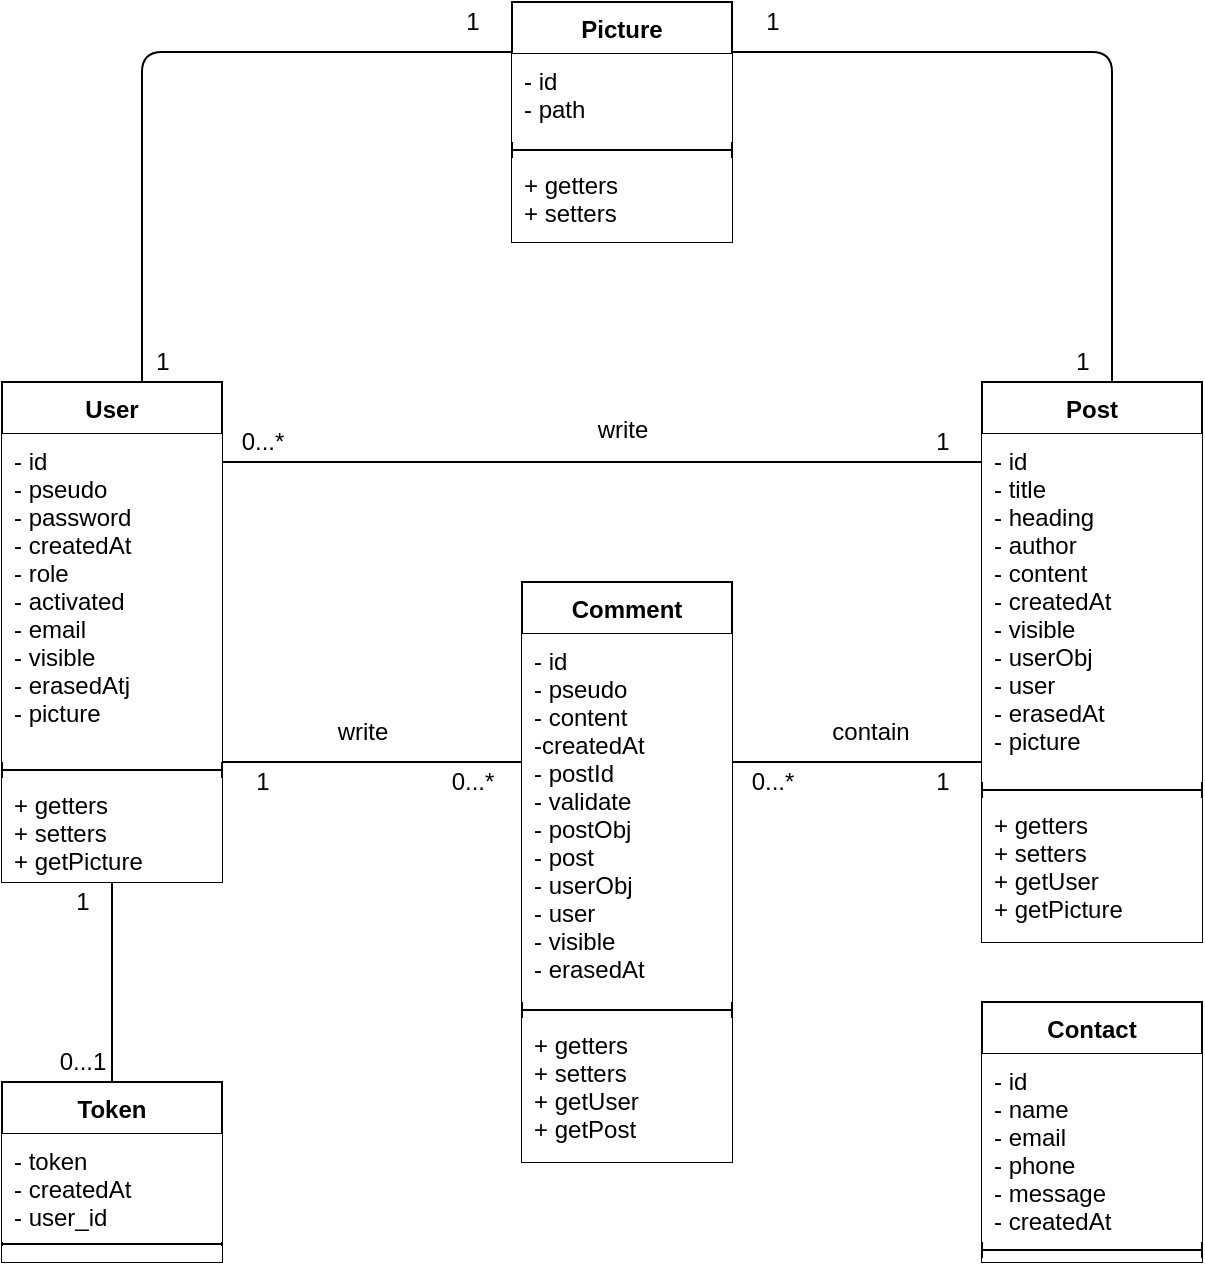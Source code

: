 <mxfile version="13.0.3" type="device"><diagram id="MVQzkmxj7oTp172YES03" name="Page-1"><mxGraphModel dx="278" dy="672" grid="1" gridSize="10" guides="1" tooltips="1" connect="1" arrows="1" fold="1" page="1" pageScale="1" pageWidth="827" pageHeight="1169" math="0" shadow="0"><root><mxCell id="0"/><mxCell id="1" parent="0"/><mxCell id="KkqZKMKDSex_E3UNt-Xo-33" value="" style="endArrow=none;html=1;strokeWidth=1;edgeStyle=orthogonalEdgeStyle;" parent="1" source="KkqZKMKDSex_E3UNt-Xo-13" target="KkqZKMKDSex_E3UNt-Xo-1" edge="1"><mxGeometry width="50" height="50" relative="1" as="geometry"><mxPoint x="1280" y="580" as="sourcePoint"/><mxPoint x="1330" y="530" as="targetPoint"/><Array as="points"><mxPoint x="1310" y="440"/><mxPoint x="1310" y="440"/></Array></mxGeometry></mxCell><mxCell id="KkqZKMKDSex_E3UNt-Xo-34" value="" style="endArrow=none;html=1;strokeWidth=1;edgeStyle=orthogonalEdgeStyle;" parent="1" source="KkqZKMKDSex_E3UNt-Xo-13" target="KkqZKMKDSex_E3UNt-Xo-5" edge="1"><mxGeometry width="50" height="50" relative="1" as="geometry"><mxPoint x="1180" y="530" as="sourcePoint"/><mxPoint x="1450" y="600" as="targetPoint"/><Array as="points"><mxPoint x="1190" y="590"/><mxPoint x="1190" y="590"/></Array></mxGeometry></mxCell><mxCell id="KkqZKMKDSex_E3UNt-Xo-35" value="" style="endArrow=none;html=1;strokeWidth=1;edgeStyle=orthogonalEdgeStyle;" parent="1" source="KkqZKMKDSex_E3UNt-Xo-5" target="KkqZKMKDSex_E3UNt-Xo-1" edge="1"><mxGeometry width="50" height="50" relative="1" as="geometry"><mxPoint x="1120" y="550" as="sourcePoint"/><mxPoint x="1330" y="550" as="targetPoint"/><Array as="points"><mxPoint x="1430" y="590"/><mxPoint x="1430" y="590"/></Array></mxGeometry></mxCell><mxCell id="KkqZKMKDSex_E3UNt-Xo-36" value="contain" style="text;html=1;align=center;verticalAlign=middle;resizable=0;points=[];" parent="KkqZKMKDSex_E3UNt-Xo-35" vertex="1" connectable="0"><mxGeometry x="0.151" y="-2" relative="1" as="geometry"><mxPoint x="-3" y="-17" as="offset"/></mxGeometry></mxCell><mxCell id="KkqZKMKDSex_E3UNt-Xo-37" value="1" style="text;html=1;align=center;verticalAlign=middle;resizable=0;points=[];autosize=1;" parent="1" vertex="1"><mxGeometry x="1460" y="590" width="20" height="20" as="geometry"/></mxCell><mxCell id="KkqZKMKDSex_E3UNt-Xo-38" value="0...*" style="text;html=1;align=center;verticalAlign=middle;resizable=0;points=[];autosize=1;" parent="1" vertex="1"><mxGeometry x="1365" y="590" width="40" height="20" as="geometry"/></mxCell><mxCell id="KkqZKMKDSex_E3UNt-Xo-43" value="write" style="text;html=1;align=center;verticalAlign=middle;resizable=0;points=[];autosize=1;" parent="1" vertex="1"><mxGeometry x="1290" y="414" width="40" height="20" as="geometry"/></mxCell><mxCell id="wtYFg0dNNyx9UaIWMHkT-3" value="1" style="text;html=1;align=center;verticalAlign=middle;resizable=0;points=[];autosize=1;" parent="1" vertex="1"><mxGeometry x="1120" y="590" width="20" height="20" as="geometry"/></mxCell><mxCell id="wtYFg0dNNyx9UaIWMHkT-5" value="1" style="text;html=1;align=center;verticalAlign=middle;resizable=0;points=[];autosize=1;" parent="1" vertex="1"><mxGeometry x="1460" y="420" width="20" height="20" as="geometry"/></mxCell><mxCell id="wtYFg0dNNyx9UaIWMHkT-7" value="write" style="text;html=1;align=center;verticalAlign=middle;resizable=0;points=[];autosize=1;" parent="1" vertex="1"><mxGeometry x="1160" y="565" width="40" height="20" as="geometry"/></mxCell><mxCell id="wtYFg0dNNyx9UaIWMHkT-8" value="0...*" style="text;html=1;align=center;verticalAlign=middle;resizable=0;points=[];autosize=1;" parent="1" vertex="1"><mxGeometry x="1215" y="590" width="40" height="20" as="geometry"/></mxCell><mxCell id="KkqZKMKDSex_E3UNt-Xo-5" value="Comment" style="swimlane;fontStyle=1;align=center;verticalAlign=top;childLayout=stackLayout;horizontal=1;startSize=26;horizontalStack=0;resizeParent=1;resizeParentMax=0;resizeLast=0;collapsible=1;marginBottom=0;swimlaneLine=1;backgroundOutline=0;fillColor=#ffffff;" parent="1" vertex="1"><mxGeometry x="1260" y="500" width="105" height="290" as="geometry"/></mxCell><mxCell id="KkqZKMKDSex_E3UNt-Xo-6" value="- id&#10;- pseudo&#10;- content&#10;-createdAt&#10;- postId&#10;- validate&#10;- postObj&#10;- post&#10;- userObj&#10;- user&#10;- visible&#10;- erasedAt&#10;" style="text;strokeColor=none;fillColor=#ffffff;align=left;verticalAlign=top;spacingLeft=4;spacingRight=4;overflow=hidden;rotatable=0;points=[[0,0.5],[1,0.5]];portConstraint=eastwest;shadow=0;" parent="KkqZKMKDSex_E3UNt-Xo-5" vertex="1"><mxGeometry y="26" width="105" height="184" as="geometry"/></mxCell><mxCell id="KkqZKMKDSex_E3UNt-Xo-7" value="" style="line;strokeWidth=1;fillColor=#ffffff;align=left;verticalAlign=middle;spacingTop=-1;spacingLeft=3;spacingRight=3;rotatable=0;labelPosition=right;points=[];portConstraint=eastwest;" parent="KkqZKMKDSex_E3UNt-Xo-5" vertex="1"><mxGeometry y="210" width="105" height="8" as="geometry"/></mxCell><mxCell id="KkqZKMKDSex_E3UNt-Xo-8" value="+ getters&#10;+ setters&#10;+ getUser&#10;+ getPost&#10;" style="text;strokeColor=none;fillColor=#ffffff;align=left;verticalAlign=top;spacingLeft=4;spacingRight=4;overflow=hidden;rotatable=0;points=[[0,0.5],[1,0.5]];portConstraint=eastwest;" parent="KkqZKMKDSex_E3UNt-Xo-5" vertex="1"><mxGeometry y="218" width="105" height="72" as="geometry"/></mxCell><mxCell id="ONq77bjo3mSSeGjJYt8l-5" value="" style="endArrow=none;html=1;strokeWidth=1;edgeStyle=orthogonalEdgeStyle;" parent="1" source="KkqZKMKDSex_E3UNt-Xo-13" target="ONq77bjo3mSSeGjJYt8l-1" edge="1"><mxGeometry width="50" height="50" relative="1" as="geometry"><mxPoint x="1120" y="450" as="sourcePoint"/><mxPoint x="1510" y="450" as="targetPoint"/><Array as="points"><mxPoint x="1070" y="235"/></Array></mxGeometry></mxCell><mxCell id="ONq77bjo3mSSeGjJYt8l-6" value="" style="endArrow=none;html=1;strokeWidth=1;edgeStyle=orthogonalEdgeStyle;" parent="1" source="ONq77bjo3mSSeGjJYt8l-1" target="KkqZKMKDSex_E3UNt-Xo-1" edge="1"><mxGeometry width="50" height="50" relative="1" as="geometry"><mxPoint x="1080" y="400" as="sourcePoint"/><mxPoint x="1255" y="245" as="targetPoint"/><Array as="points"><mxPoint x="1555" y="235"/></Array></mxGeometry></mxCell><mxCell id="ONq77bjo3mSSeGjJYt8l-11" value="" style="endArrow=none;html=1;strokeWidth=1;edgeStyle=orthogonalEdgeStyle;" parent="1" source="ONq77bjo3mSSeGjJYt8l-7" target="KkqZKMKDSex_E3UNt-Xo-13" edge="1"><mxGeometry width="50" height="50" relative="1" as="geometry"><mxPoint x="1120" y="725" as="sourcePoint"/><mxPoint x="1265" y="725" as="targetPoint"/><Array as="points"/></mxGeometry></mxCell><mxCell id="ONq77bjo3mSSeGjJYt8l-12" value="0...1" style="text;html=1;align=center;verticalAlign=middle;resizable=0;points=[];autosize=1;" parent="1" vertex="1"><mxGeometry x="1020" y="730" width="40" height="20" as="geometry"/></mxCell><mxCell id="ONq77bjo3mSSeGjJYt8l-13" value="1" style="text;html=1;align=center;verticalAlign=middle;resizable=0;points=[];autosize=1;" parent="1" vertex="1"><mxGeometry x="1030" y="650" width="20" height="20" as="geometry"/></mxCell><mxCell id="ONq77bjo3mSSeGjJYt8l-14" value="Contact" style="swimlane;fontStyle=1;align=center;verticalAlign=top;childLayout=stackLayout;horizontal=1;startSize=26;horizontalStack=0;resizeParent=1;resizeParentMax=0;resizeLast=0;collapsible=1;marginBottom=0;swimlaneLine=1;backgroundOutline=0;fillColor=#ffffff;" parent="1" vertex="1"><mxGeometry x="1490" y="710" width="110" height="130" as="geometry"/></mxCell><mxCell id="ONq77bjo3mSSeGjJYt8l-15" value="- id&#10;- name&#10;- email&#10;- phone&#10;- message&#10;- createdAt&#10;" style="text;strokeColor=none;fillColor=#ffffff;align=left;verticalAlign=top;spacingLeft=4;spacingRight=4;overflow=hidden;rotatable=0;points=[[0,0.5],[1,0.5]];portConstraint=eastwest;shadow=0;" parent="ONq77bjo3mSSeGjJYt8l-14" vertex="1"><mxGeometry y="26" width="110" height="94" as="geometry"/></mxCell><mxCell id="ONq77bjo3mSSeGjJYt8l-16" value="" style="line;strokeWidth=1;fillColor=#ffffff;align=left;verticalAlign=middle;spacingTop=-1;spacingLeft=3;spacingRight=3;rotatable=0;labelPosition=right;points=[];portConstraint=eastwest;" parent="ONq77bjo3mSSeGjJYt8l-14" vertex="1"><mxGeometry y="120" width="110" height="8" as="geometry"/></mxCell><mxCell id="ONq77bjo3mSSeGjJYt8l-17" value="" style="text;strokeColor=none;fillColor=#ffffff;align=left;verticalAlign=top;spacingLeft=4;spacingRight=4;overflow=hidden;rotatable=0;points=[[0,0.5],[1,0.5]];portConstraint=eastwest;" parent="ONq77bjo3mSSeGjJYt8l-14" vertex="1"><mxGeometry y="128" width="110" height="2" as="geometry"/></mxCell><mxCell id="ONq77bjo3mSSeGjJYt8l-1" value="Picture" style="swimlane;fontStyle=1;align=center;verticalAlign=top;childLayout=stackLayout;horizontal=1;startSize=26;horizontalStack=0;resizeParent=1;resizeParentMax=0;resizeLast=0;collapsible=1;marginBottom=0;swimlaneLine=1;backgroundOutline=0;fillColor=#ffffff;" parent="1" vertex="1"><mxGeometry x="1255" y="210" width="110" height="120" as="geometry"/></mxCell><mxCell id="ONq77bjo3mSSeGjJYt8l-2" value="- id&#10;- path" style="text;strokeColor=none;fillColor=#ffffff;align=left;verticalAlign=top;spacingLeft=4;spacingRight=4;overflow=hidden;rotatable=0;points=[[0,0.5],[1,0.5]];portConstraint=eastwest;shadow=0;" parent="ONq77bjo3mSSeGjJYt8l-1" vertex="1"><mxGeometry y="26" width="110" height="44" as="geometry"/></mxCell><mxCell id="ONq77bjo3mSSeGjJYt8l-3" value="" style="line;strokeWidth=1;fillColor=#ffffff;align=left;verticalAlign=middle;spacingTop=-1;spacingLeft=3;spacingRight=3;rotatable=0;labelPosition=right;points=[];portConstraint=eastwest;" parent="ONq77bjo3mSSeGjJYt8l-1" vertex="1"><mxGeometry y="70" width="110" height="8" as="geometry"/></mxCell><mxCell id="ONq77bjo3mSSeGjJYt8l-4" value="+ getters&#10;+ setters" style="text;strokeColor=none;fillColor=#ffffff;align=left;verticalAlign=top;spacingLeft=4;spacingRight=4;overflow=hidden;rotatable=0;points=[[0,0.5],[1,0.5]];portConstraint=eastwest;" parent="ONq77bjo3mSSeGjJYt8l-1" vertex="1"><mxGeometry y="78" width="110" height="42" as="geometry"/></mxCell><mxCell id="KkqZKMKDSex_E3UNt-Xo-13" value="User&#10;" style="swimlane;fontStyle=1;align=center;verticalAlign=top;childLayout=stackLayout;horizontal=1;startSize=26;horizontalStack=0;resizeParent=1;resizeParentMax=0;resizeLast=0;collapsible=1;marginBottom=0;swimlaneLine=1;backgroundOutline=0;fillColor=#ffffff;" parent="1" vertex="1"><mxGeometry x="1000" y="400" width="110" height="250" as="geometry"/></mxCell><mxCell id="KkqZKMKDSex_E3UNt-Xo-14" value="- id&#10;- pseudo&#10;- password&#10;- createdAt&#10;- role&#10;- activated&#10;- email&#10;- visible&#10;- erasedAtj&#10;- picture" style="text;strokeColor=none;fillColor=#ffffff;align=left;verticalAlign=top;spacingLeft=4;spacingRight=4;overflow=hidden;rotatable=0;points=[[0,0.5],[1,0.5]];portConstraint=eastwest;shadow=0;" parent="KkqZKMKDSex_E3UNt-Xo-13" vertex="1"><mxGeometry y="26" width="110" height="164" as="geometry"/></mxCell><mxCell id="KkqZKMKDSex_E3UNt-Xo-15" value="" style="line;strokeWidth=1;fillColor=#ffffff;align=left;verticalAlign=middle;spacingTop=-1;spacingLeft=3;spacingRight=3;rotatable=0;labelPosition=right;points=[];portConstraint=eastwest;" parent="KkqZKMKDSex_E3UNt-Xo-13" vertex="1"><mxGeometry y="190" width="110" height="8" as="geometry"/></mxCell><mxCell id="KkqZKMKDSex_E3UNt-Xo-16" value="+ getters&#10;+ setters&#10;+ getPicture&#10;" style="text;strokeColor=none;fillColor=#ffffff;align=left;verticalAlign=top;spacingLeft=4;spacingRight=4;overflow=hidden;rotatable=0;points=[[0,0.5],[1,0.5]];portConstraint=eastwest;" parent="KkqZKMKDSex_E3UNt-Xo-13" vertex="1"><mxGeometry y="198" width="110" height="52" as="geometry"/></mxCell><mxCell id="ONq77bjo3mSSeGjJYt8l-7" value="Token" style="swimlane;fontStyle=1;align=center;verticalAlign=top;childLayout=stackLayout;horizontal=1;startSize=26;horizontalStack=0;resizeParent=1;resizeParentMax=0;resizeLast=0;collapsible=1;marginBottom=0;swimlaneLine=1;backgroundOutline=0;fillColor=#ffffff;" parent="1" vertex="1"><mxGeometry x="1000" y="750" width="110" height="90" as="geometry"/></mxCell><mxCell id="ONq77bjo3mSSeGjJYt8l-8" value="- token&#10;- createdAt&#10;- user_id&#10;" style="text;strokeColor=none;fillColor=#ffffff;align=left;verticalAlign=top;spacingLeft=4;spacingRight=4;overflow=hidden;rotatable=0;points=[[0,0.5],[1,0.5]];portConstraint=eastwest;shadow=0;" parent="ONq77bjo3mSSeGjJYt8l-7" vertex="1"><mxGeometry y="26" width="110" height="54" as="geometry"/></mxCell><mxCell id="ONq77bjo3mSSeGjJYt8l-9" value="" style="line;strokeWidth=1;fillColor=#ffffff;align=left;verticalAlign=middle;spacingTop=-1;spacingLeft=3;spacingRight=3;rotatable=0;labelPosition=right;points=[];portConstraint=eastwest;" parent="ONq77bjo3mSSeGjJYt8l-7" vertex="1"><mxGeometry y="80" width="110" height="2" as="geometry"/></mxCell><mxCell id="ONq77bjo3mSSeGjJYt8l-10" value="" style="text;strokeColor=none;fillColor=#ffffff;align=left;verticalAlign=top;spacingLeft=4;spacingRight=4;overflow=hidden;rotatable=0;points=[[0,0.5],[1,0.5]];portConstraint=eastwest;" parent="ONq77bjo3mSSeGjJYt8l-7" vertex="1"><mxGeometry y="82" width="110" height="8" as="geometry"/></mxCell><mxCell id="ONq77bjo3mSSeGjJYt8l-19" value="1" style="text;html=1;align=center;verticalAlign=middle;resizable=0;points=[];autosize=1;" parent="1" vertex="1"><mxGeometry x="1225" y="210" width="20" height="20" as="geometry"/></mxCell><mxCell id="ONq77bjo3mSSeGjJYt8l-20" value="1" style="text;html=1;align=center;verticalAlign=middle;resizable=0;points=[];autosize=1;" parent="1" vertex="1"><mxGeometry x="1375" y="210" width="20" height="20" as="geometry"/></mxCell><mxCell id="ONq77bjo3mSSeGjJYt8l-21" value="1" style="text;html=1;align=center;verticalAlign=middle;resizable=0;points=[];autosize=1;" parent="1" vertex="1"><mxGeometry x="1070" y="380" width="20" height="20" as="geometry"/></mxCell><mxCell id="ONq77bjo3mSSeGjJYt8l-22" value="1" style="text;html=1;align=center;verticalAlign=middle;resizable=0;points=[];autosize=1;" parent="1" vertex="1"><mxGeometry x="1530" y="380" width="20" height="20" as="geometry"/></mxCell><mxCell id="KkqZKMKDSex_E3UNt-Xo-1" value="Post" style="swimlane;fontStyle=1;align=center;verticalAlign=top;childLayout=stackLayout;horizontal=1;startSize=26;horizontalStack=0;resizeParent=1;resizeParentMax=0;resizeLast=0;collapsible=1;marginBottom=0;swimlaneLine=1;backgroundOutline=0;fillColor=#ffffff;" parent="1" vertex="1"><mxGeometry x="1490" y="400" width="110" height="280" as="geometry"/></mxCell><mxCell id="KkqZKMKDSex_E3UNt-Xo-2" value="- id&#10;- title&#10;- heading&#10;- author&#10;- content&#10;- createdAt&#10;- visible&#10;- userObj&#10;- user&#10;- erasedAt&#10;- picture" style="text;strokeColor=none;fillColor=#ffffff;align=left;verticalAlign=top;spacingLeft=4;spacingRight=4;overflow=hidden;rotatable=0;points=[[0,0.5],[1,0.5]];portConstraint=eastwest;shadow=0;" parent="KkqZKMKDSex_E3UNt-Xo-1" vertex="1"><mxGeometry y="26" width="110" height="174" as="geometry"/></mxCell><mxCell id="KkqZKMKDSex_E3UNt-Xo-3" value="" style="line;strokeWidth=1;fillColor=#ffffff;align=left;verticalAlign=middle;spacingTop=-1;spacingLeft=3;spacingRight=3;rotatable=0;labelPosition=right;points=[];portConstraint=eastwest;" parent="KkqZKMKDSex_E3UNt-Xo-1" vertex="1"><mxGeometry y="200" width="110" height="8" as="geometry"/></mxCell><mxCell id="KkqZKMKDSex_E3UNt-Xo-4" value="+ getters&#10;+ setters&#10;+ getUser&#10;+ getPicture" style="text;strokeColor=none;fillColor=#ffffff;align=left;verticalAlign=top;spacingLeft=4;spacingRight=4;overflow=hidden;rotatable=0;points=[[0,0.5],[1,0.5]];portConstraint=eastwest;" parent="KkqZKMKDSex_E3UNt-Xo-1" vertex="1"><mxGeometry y="208" width="110" height="72" as="geometry"/></mxCell><mxCell id="ONq77bjo3mSSeGjJYt8l-30" value="0...*" style="text;html=1;align=center;verticalAlign=middle;resizable=0;points=[];autosize=1;" parent="1" vertex="1"><mxGeometry x="1110" y="420" width="40" height="20" as="geometry"/></mxCell></root></mxGraphModel></diagram></mxfile>